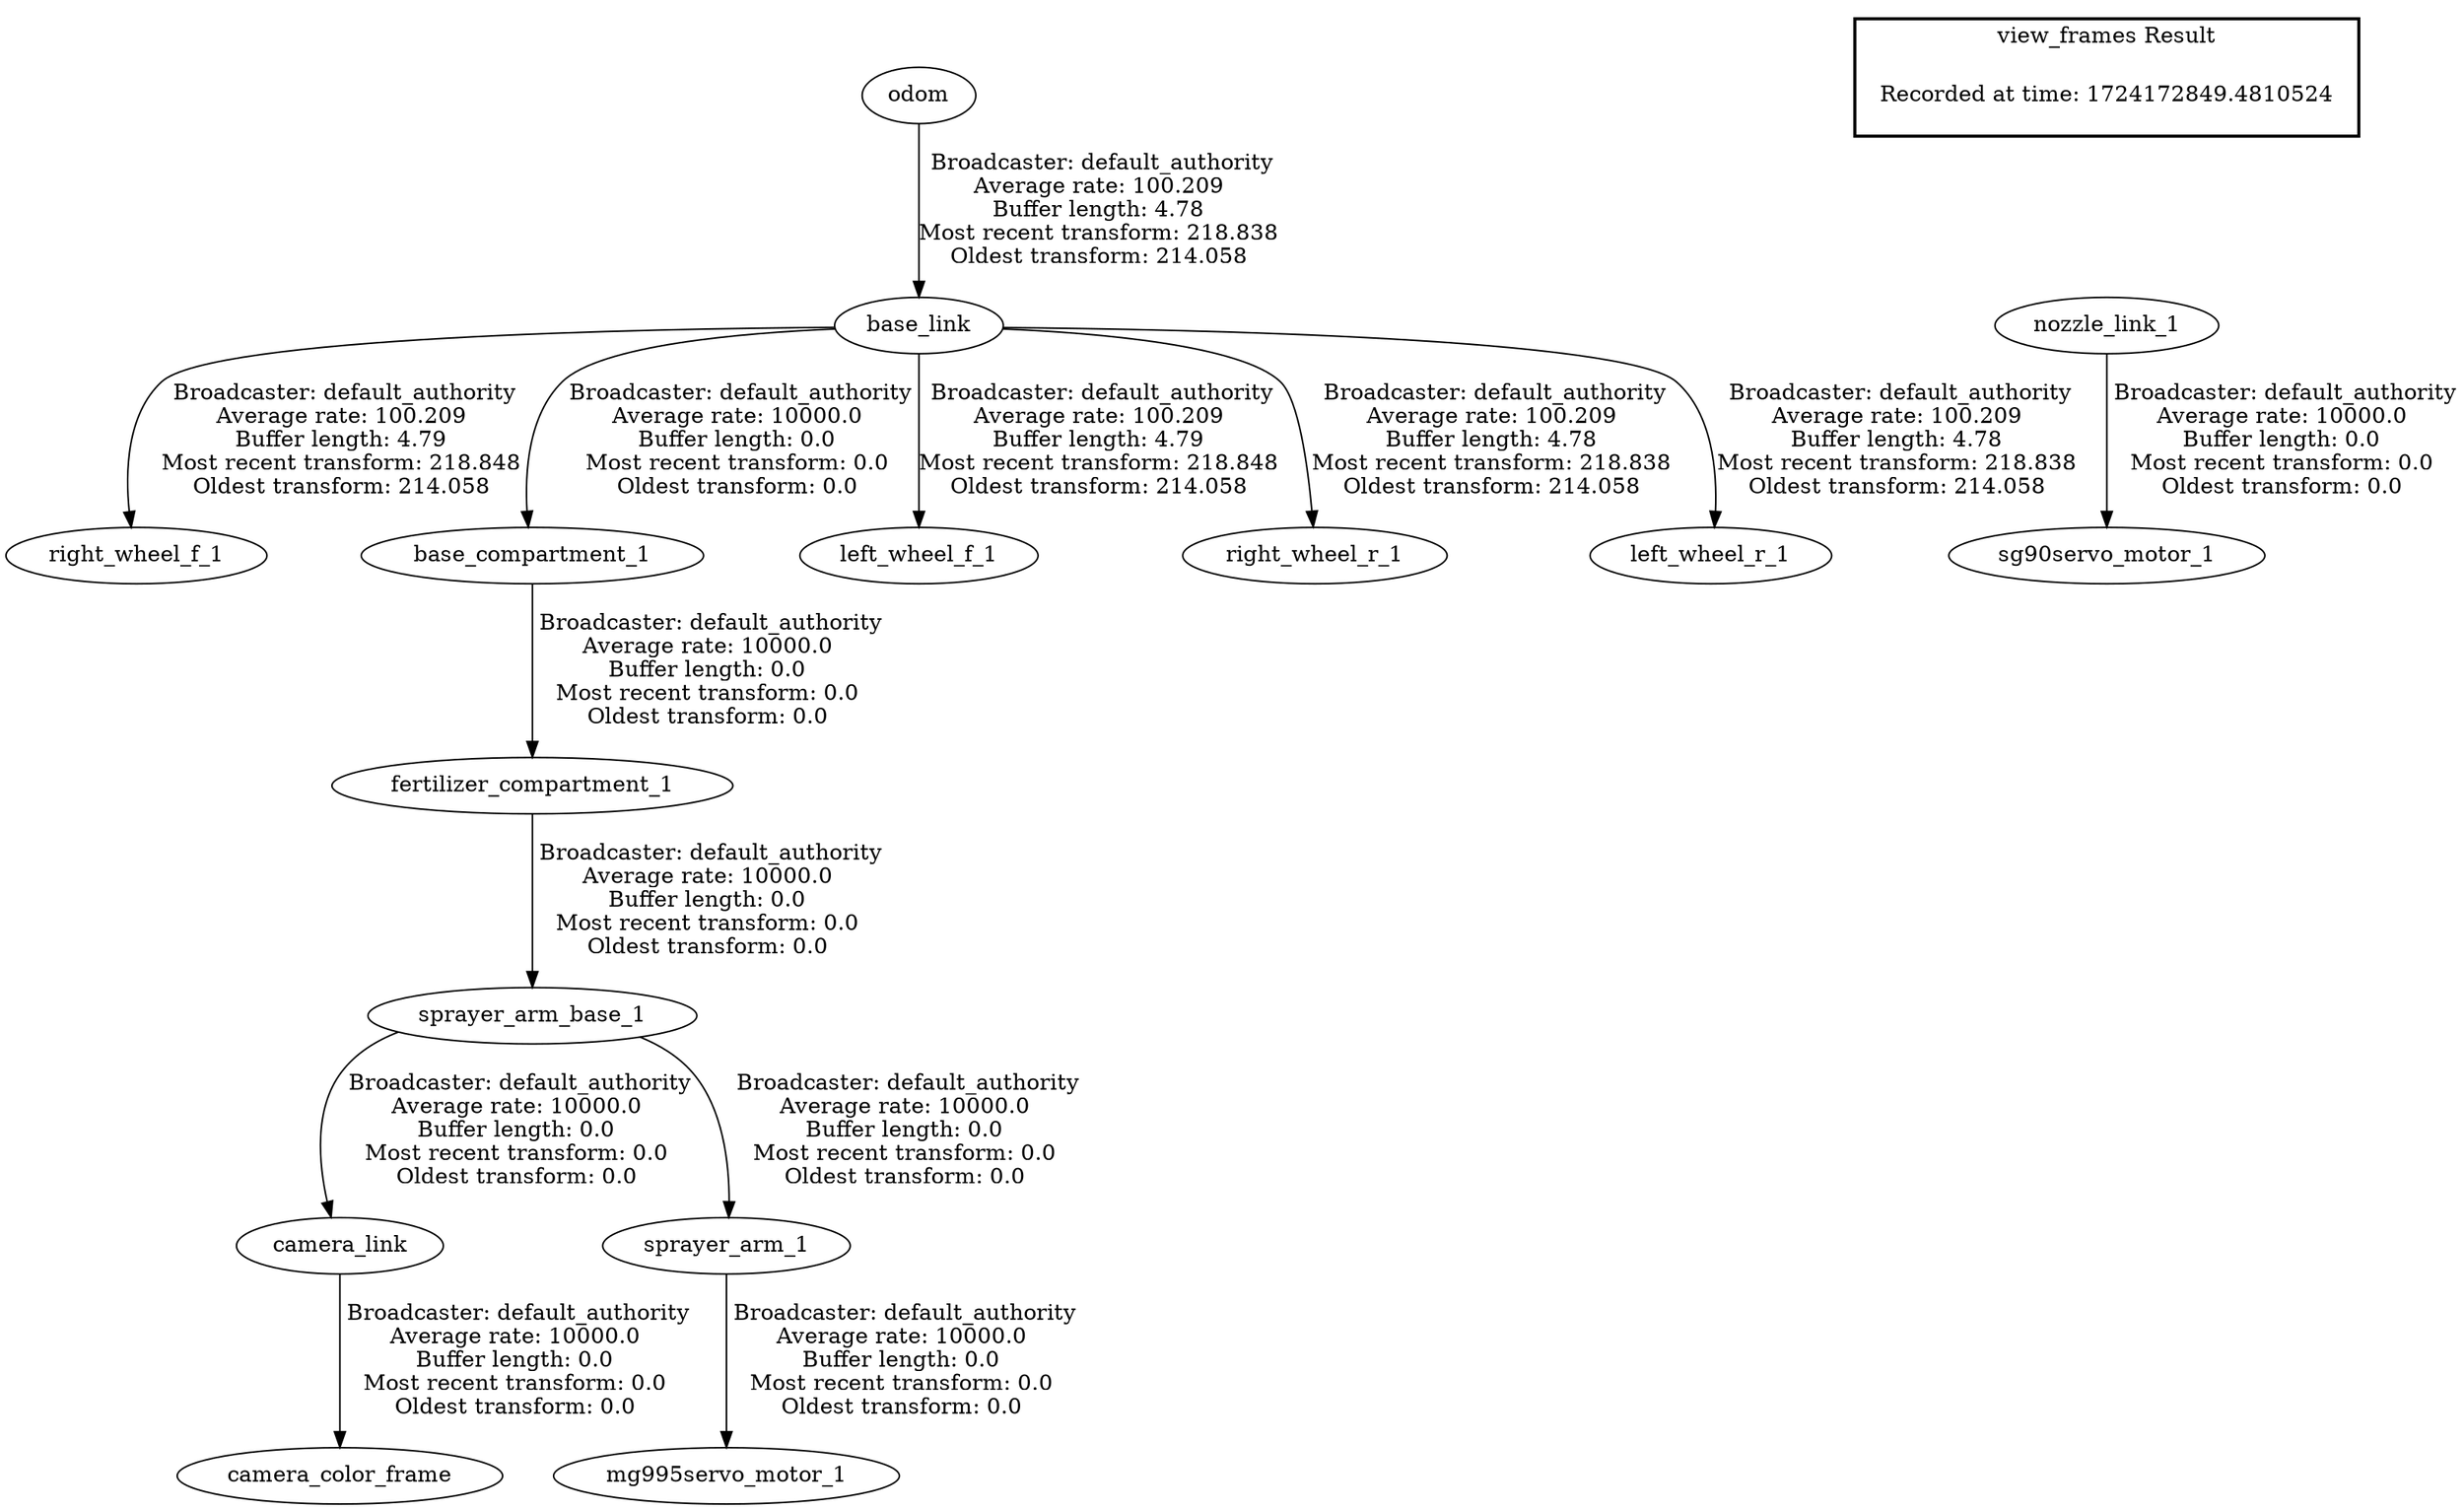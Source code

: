 digraph G {
"base_link" -> "right_wheel_f_1"[label=" Broadcaster: default_authority\nAverage rate: 100.209\nBuffer length: 4.79\nMost recent transform: 218.848\nOldest transform: 214.058\n"];
"odom" -> "base_link"[label=" Broadcaster: default_authority\nAverage rate: 100.209\nBuffer length: 4.78\nMost recent transform: 218.838\nOldest transform: 214.058\n"];
"base_link" -> "base_compartment_1"[label=" Broadcaster: default_authority\nAverage rate: 10000.0\nBuffer length: 0.0\nMost recent transform: 0.0\nOldest transform: 0.0\n"];
"base_compartment_1" -> "fertilizer_compartment_1"[label=" Broadcaster: default_authority\nAverage rate: 10000.0\nBuffer length: 0.0\nMost recent transform: 0.0\nOldest transform: 0.0\n"];
"sprayer_arm_base_1" -> "camera_link"[label=" Broadcaster: default_authority\nAverage rate: 10000.0\nBuffer length: 0.0\nMost recent transform: 0.0\nOldest transform: 0.0\n"];
"fertilizer_compartment_1" -> "sprayer_arm_base_1"[label=" Broadcaster: default_authority\nAverage rate: 10000.0\nBuffer length: 0.0\nMost recent transform: 0.0\nOldest transform: 0.0\n"];
"sprayer_arm_base_1" -> "sprayer_arm_1"[label=" Broadcaster: default_authority\nAverage rate: 10000.0\nBuffer length: 0.0\nMost recent transform: 0.0\nOldest transform: 0.0\n"];
"sprayer_arm_1" -> "mg995servo_motor_1"[label=" Broadcaster: default_authority\nAverage rate: 10000.0\nBuffer length: 0.0\nMost recent transform: 0.0\nOldest transform: 0.0\n"];
"nozzle_link_1" -> "sg90servo_motor_1"[label=" Broadcaster: default_authority\nAverage rate: 10000.0\nBuffer length: 0.0\nMost recent transform: 0.0\nOldest transform: 0.0\n"];
"camera_link" -> "camera_color_frame"[label=" Broadcaster: default_authority\nAverage rate: 10000.0\nBuffer length: 0.0\nMost recent transform: 0.0\nOldest transform: 0.0\n"];
"base_link" -> "left_wheel_f_1"[label=" Broadcaster: default_authority\nAverage rate: 100.209\nBuffer length: 4.79\nMost recent transform: 218.848\nOldest transform: 214.058\n"];
"base_link" -> "right_wheel_r_1"[label=" Broadcaster: default_authority\nAverage rate: 100.209\nBuffer length: 4.78\nMost recent transform: 218.838\nOldest transform: 214.058\n"];
"base_link" -> "left_wheel_r_1"[label=" Broadcaster: default_authority\nAverage rate: 100.209\nBuffer length: 4.78\nMost recent transform: 218.838\nOldest transform: 214.058\n"];
edge [style=invis];
 subgraph cluster_legend { style=bold; color=black; label ="view_frames Result";
"Recorded at time: 1724172849.4810524"[ shape=plaintext ] ;
}->"nozzle_link_1";
}